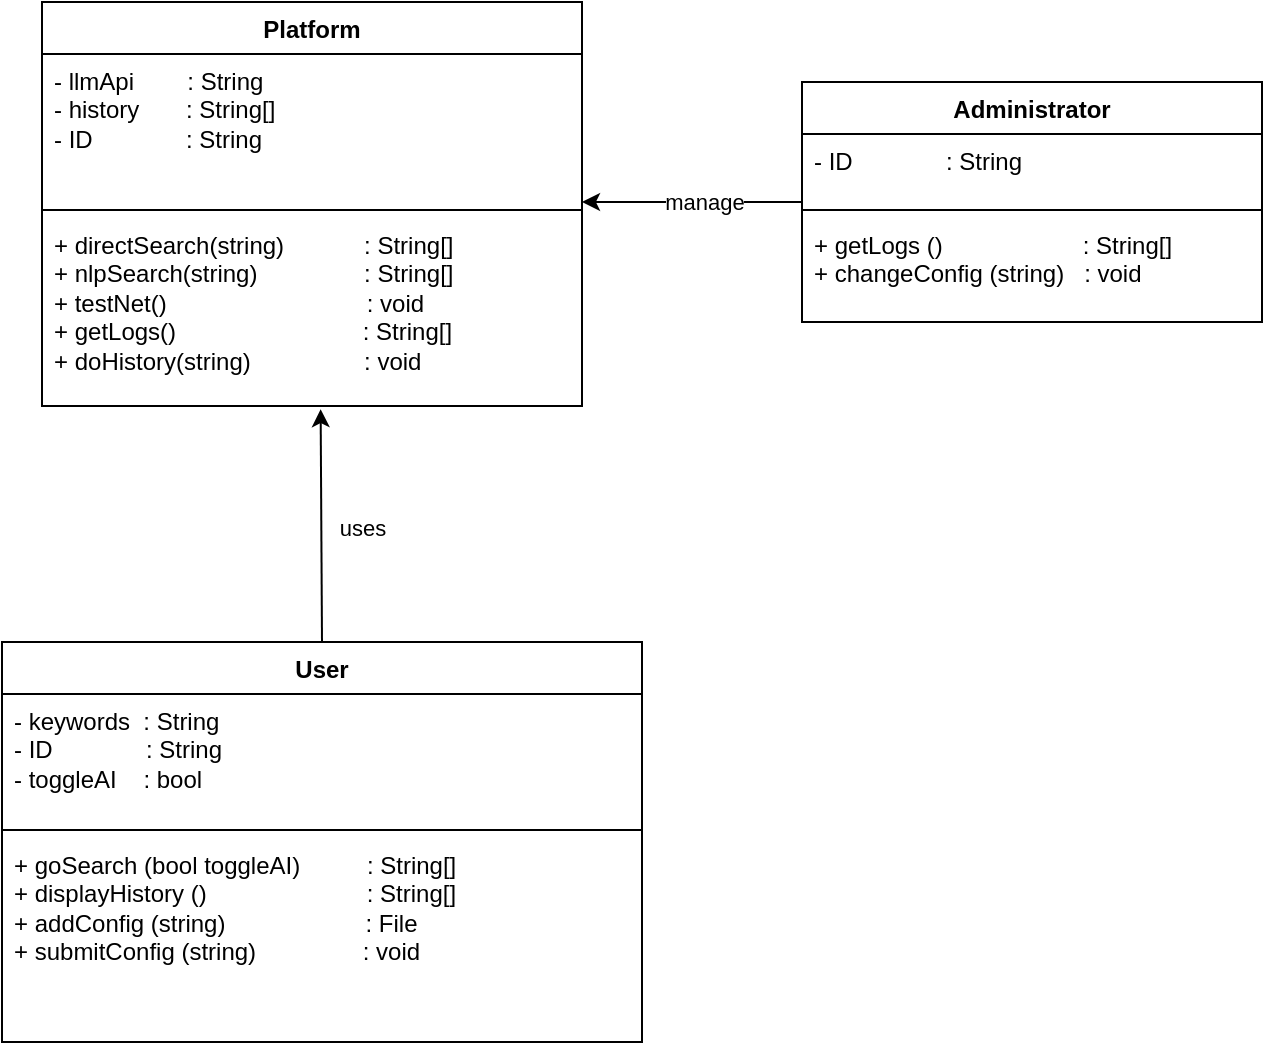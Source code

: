 <mxfile version="26.1.1">
  <diagram name="第 1 页" id="QIedMJg28J1HPFnpuEa-">
    <mxGraphModel dx="1055" dy="1818" grid="1" gridSize="10" guides="1" tooltips="1" connect="1" arrows="1" fold="1" page="1" pageScale="1" pageWidth="827" pageHeight="1169" math="0" shadow="0">
      <root>
        <mxCell id="0" />
        <mxCell id="1" parent="0" />
        <mxCell id="6ERFdGAas9kPiyV4Svvd-29" value="User" style="swimlane;fontStyle=1;align=center;verticalAlign=top;childLayout=stackLayout;horizontal=1;startSize=26;horizontalStack=0;resizeParent=1;resizeParentMax=0;resizeLast=0;collapsible=1;marginBottom=0;whiteSpace=wrap;html=1;" vertex="1" parent="1">
          <mxGeometry x="160" y="280" width="320" height="200" as="geometry">
            <mxRectangle x="260" y="280" width="70" height="30" as="alternateBounds" />
          </mxGeometry>
        </mxCell>
        <mxCell id="6ERFdGAas9kPiyV4Svvd-30" value="- keywords&amp;nbsp; : String&lt;br&gt;&lt;div&gt;- ID&amp;nbsp; &amp;nbsp; &amp;nbsp; &amp;nbsp; &amp;nbsp; &amp;nbsp; &amp;nbsp; : String&lt;/div&gt;&lt;div&gt;&lt;span style=&quot;background-color: transparent; color: light-dark(rgb(0, 0, 0), rgb(255, 255, 255));&quot;&gt;- toggleAI&amp;nbsp; &amp;nbsp; : bool&lt;/span&gt;&lt;/div&gt;&lt;div&gt;&lt;br&gt;&lt;/div&gt;" style="text;strokeColor=none;fillColor=none;align=left;verticalAlign=top;spacingLeft=4;spacingRight=4;overflow=hidden;rotatable=0;points=[[0,0.5],[1,0.5]];portConstraint=eastwest;whiteSpace=wrap;html=1;" vertex="1" parent="6ERFdGAas9kPiyV4Svvd-29">
          <mxGeometry y="26" width="320" height="64" as="geometry" />
        </mxCell>
        <mxCell id="6ERFdGAas9kPiyV4Svvd-31" value="" style="line;strokeWidth=1;fillColor=none;align=left;verticalAlign=middle;spacingTop=-1;spacingLeft=3;spacingRight=3;rotatable=0;labelPosition=right;points=[];portConstraint=eastwest;strokeColor=inherit;" vertex="1" parent="6ERFdGAas9kPiyV4Svvd-29">
          <mxGeometry y="90" width="320" height="8" as="geometry" />
        </mxCell>
        <mxCell id="6ERFdGAas9kPiyV4Svvd-32" value="&lt;div&gt;+ goSearch (bool&amp;nbsp;&lt;span style=&quot;background-color: transparent; color: light-dark(rgb(0, 0, 0), rgb(255, 255, 255));&quot;&gt;toggleAI&lt;/span&gt;&lt;span style=&quot;background-color: transparent; color: light-dark(rgb(0, 0, 0), rgb(255, 255, 255));&quot;&gt;)&amp;nbsp; &amp;nbsp; &amp;nbsp; &amp;nbsp; &amp;nbsp; : String[]&lt;/span&gt;&lt;/div&gt;+ displayHistory ()&amp;nbsp; &amp;nbsp; &amp;nbsp; &amp;nbsp; &amp;nbsp; &amp;nbsp; &amp;nbsp; &amp;nbsp; &amp;nbsp; &amp;nbsp; &amp;nbsp; &amp;nbsp; : String[]&lt;div&gt;+ addConfig (string)&amp;nbsp; &amp;nbsp; &amp;nbsp; &amp;nbsp; &amp;nbsp; &amp;nbsp; &amp;nbsp; &amp;nbsp; &amp;nbsp; &amp;nbsp; &amp;nbsp;: File&lt;br&gt;+ submitConfig (string)&amp;nbsp; &amp;nbsp; &amp;nbsp; &amp;nbsp; &amp;nbsp; &amp;nbsp; &amp;nbsp; &amp;nbsp; : void&lt;/div&gt;&lt;div&gt;&lt;br&gt;&lt;/div&gt;" style="text;strokeColor=none;fillColor=none;align=left;verticalAlign=top;spacingLeft=4;spacingRight=4;overflow=hidden;rotatable=0;points=[[0,0.5],[1,0.5]];portConstraint=eastwest;whiteSpace=wrap;html=1;" vertex="1" parent="6ERFdGAas9kPiyV4Svvd-29">
          <mxGeometry y="98" width="320" height="102" as="geometry" />
        </mxCell>
        <mxCell id="6ERFdGAas9kPiyV4Svvd-33" value="Platform" style="swimlane;fontStyle=1;align=center;verticalAlign=top;childLayout=stackLayout;horizontal=1;startSize=26;horizontalStack=0;resizeParent=1;resizeParentMax=0;resizeLast=0;collapsible=1;marginBottom=0;whiteSpace=wrap;html=1;" vertex="1" parent="1">
          <mxGeometry x="180" y="-40" width="270" height="202" as="geometry">
            <mxRectangle x="260" y="280" width="70" height="30" as="alternateBounds" />
          </mxGeometry>
        </mxCell>
        <mxCell id="6ERFdGAas9kPiyV4Svvd-34" value="&lt;div&gt;- llmApi&amp;nbsp; &amp;nbsp; &amp;nbsp; &amp;nbsp; : String&lt;/div&gt;- history&amp;nbsp; &amp;nbsp; &amp;nbsp; &amp;nbsp;: String[]&amp;nbsp;&lt;br&gt;&lt;div&gt;- ID&amp;nbsp; &amp;nbsp; &amp;nbsp; &amp;nbsp; &amp;nbsp; &amp;nbsp; &amp;nbsp; : String&lt;/div&gt;&lt;div&gt;&lt;br&gt;&lt;/div&gt;" style="text;strokeColor=none;fillColor=none;align=left;verticalAlign=top;spacingLeft=4;spacingRight=4;overflow=hidden;rotatable=0;points=[[0,0.5],[1,0.5]];portConstraint=eastwest;whiteSpace=wrap;html=1;" vertex="1" parent="6ERFdGAas9kPiyV4Svvd-33">
          <mxGeometry y="26" width="270" height="74" as="geometry" />
        </mxCell>
        <mxCell id="6ERFdGAas9kPiyV4Svvd-35" value="" style="line;strokeWidth=1;fillColor=none;align=left;verticalAlign=middle;spacingTop=-1;spacingLeft=3;spacingRight=3;rotatable=0;labelPosition=right;points=[];portConstraint=eastwest;strokeColor=inherit;" vertex="1" parent="6ERFdGAas9kPiyV4Svvd-33">
          <mxGeometry y="100" width="270" height="8" as="geometry" />
        </mxCell>
        <mxCell id="6ERFdGAas9kPiyV4Svvd-36" value="&lt;div&gt;+ directSearch(string)&amp;nbsp; &amp;nbsp; &amp;nbsp; &amp;nbsp; &amp;nbsp; &amp;nbsp; : String[]&lt;br&gt;+ nlpSearch(string)&amp;nbsp; &amp;nbsp; &amp;nbsp; &amp;nbsp; &amp;nbsp; &amp;nbsp; &amp;nbsp; &amp;nbsp; : String[]&lt;/div&gt;&lt;div&gt;+ testNet()&amp;nbsp; &amp;nbsp; &amp;nbsp; &amp;nbsp; &amp;nbsp; &amp;nbsp; &amp;nbsp; &amp;nbsp; &amp;nbsp; &amp;nbsp; &amp;nbsp; &amp;nbsp; &amp;nbsp; &amp;nbsp; &amp;nbsp; : void&lt;br&gt;&lt;/div&gt;&lt;div&gt;+ getLogs()&amp;nbsp; &amp;nbsp; &amp;nbsp; &amp;nbsp; &amp;nbsp; &amp;nbsp; &amp;nbsp; &amp;nbsp; &amp;nbsp; &amp;nbsp; &amp;nbsp; &amp;nbsp; &amp;nbsp; &amp;nbsp; : String[]&lt;br&gt;+ doHistory(string)&amp;nbsp; &amp;nbsp; &amp;nbsp; &amp;nbsp; &amp;nbsp; &amp;nbsp; &amp;nbsp; &amp;nbsp; &amp;nbsp;: void&amp;nbsp; &amp;nbsp; &amp;nbsp;&lt;/div&gt;" style="text;strokeColor=none;fillColor=none;align=left;verticalAlign=top;spacingLeft=4;spacingRight=4;overflow=hidden;rotatable=0;points=[[0,0.5],[1,0.5]];portConstraint=eastwest;whiteSpace=wrap;html=1;" vertex="1" parent="6ERFdGAas9kPiyV4Svvd-33">
          <mxGeometry y="108" width="270" height="94" as="geometry" />
        </mxCell>
        <mxCell id="6ERFdGAas9kPiyV4Svvd-40" value="" style="endArrow=classic;html=1;rounded=0;entryX=0.516;entryY=1.017;entryDx=0;entryDy=0;entryPerimeter=0;exitX=0.5;exitY=0;exitDx=0;exitDy=0;" edge="1" parent="1" source="6ERFdGAas9kPiyV4Svvd-29" target="6ERFdGAas9kPiyV4Svvd-36">
          <mxGeometry width="50" height="50" relative="1" as="geometry">
            <mxPoint x="320" y="270" as="sourcePoint" />
            <mxPoint x="500" y="320" as="targetPoint" />
          </mxGeometry>
        </mxCell>
        <mxCell id="6ERFdGAas9kPiyV4Svvd-41" value="uses" style="edgeLabel;html=1;align=center;verticalAlign=middle;resizable=0;points=[];" vertex="1" connectable="0" parent="6ERFdGAas9kPiyV4Svvd-40">
          <mxGeometry x="-0.009" relative="1" as="geometry">
            <mxPoint x="20" as="offset" />
          </mxGeometry>
        </mxCell>
        <mxCell id="6ERFdGAas9kPiyV4Svvd-42" value="Administrator" style="swimlane;fontStyle=1;align=center;verticalAlign=top;childLayout=stackLayout;horizontal=1;startSize=26;horizontalStack=0;resizeParent=1;resizeParentMax=0;resizeLast=0;collapsible=1;marginBottom=0;whiteSpace=wrap;html=1;" vertex="1" parent="1">
          <mxGeometry x="560" width="230" height="120" as="geometry">
            <mxRectangle x="260" y="280" width="70" height="30" as="alternateBounds" />
          </mxGeometry>
        </mxCell>
        <mxCell id="6ERFdGAas9kPiyV4Svvd-43" value="&lt;div&gt;- ID&amp;nbsp; &amp;nbsp; &amp;nbsp; &amp;nbsp; &amp;nbsp; &amp;nbsp; &amp;nbsp; : String&lt;/div&gt;" style="text;strokeColor=none;fillColor=none;align=left;verticalAlign=top;spacingLeft=4;spacingRight=4;overflow=hidden;rotatable=0;points=[[0,0.5],[1,0.5]];portConstraint=eastwest;whiteSpace=wrap;html=1;" vertex="1" parent="6ERFdGAas9kPiyV4Svvd-42">
          <mxGeometry y="26" width="230" height="34" as="geometry" />
        </mxCell>
        <mxCell id="6ERFdGAas9kPiyV4Svvd-44" value="" style="line;strokeWidth=1;fillColor=none;align=left;verticalAlign=middle;spacingTop=-1;spacingLeft=3;spacingRight=3;rotatable=0;labelPosition=right;points=[];portConstraint=eastwest;strokeColor=inherit;" vertex="1" parent="6ERFdGAas9kPiyV4Svvd-42">
          <mxGeometry y="60" width="230" height="8" as="geometry" />
        </mxCell>
        <mxCell id="6ERFdGAas9kPiyV4Svvd-45" value="&lt;div&gt;&lt;span style=&quot;background-color: transparent; color: light-dark(rgb(0, 0, 0), rgb(255, 255, 255));&quot;&gt;+ getLogs ()&amp;nbsp; &amp;nbsp; &amp;nbsp; &amp;nbsp; &amp;nbsp; &amp;nbsp; &amp;nbsp; &amp;nbsp; &amp;nbsp; &amp;nbsp; &amp;nbsp;: String[]&lt;/span&gt;&lt;/div&gt;&lt;div&gt;+ changeConfig (string)&amp;nbsp; &amp;nbsp;: void&lt;br&gt;&lt;/div&gt;" style="text;strokeColor=none;fillColor=none;align=left;verticalAlign=top;spacingLeft=4;spacingRight=4;overflow=hidden;rotatable=0;points=[[0,0.5],[1,0.5]];portConstraint=eastwest;whiteSpace=wrap;html=1;" vertex="1" parent="6ERFdGAas9kPiyV4Svvd-42">
          <mxGeometry y="68" width="230" height="52" as="geometry" />
        </mxCell>
        <mxCell id="6ERFdGAas9kPiyV4Svvd-46" value="" style="endArrow=classic;html=1;rounded=0;entryX=0.516;entryY=1.017;entryDx=0;entryDy=0;entryPerimeter=0;" edge="1" parent="1">
          <mxGeometry width="50" height="50" relative="1" as="geometry">
            <mxPoint x="560" y="60" as="sourcePoint" />
            <mxPoint x="450" y="60" as="targetPoint" />
          </mxGeometry>
        </mxCell>
        <mxCell id="6ERFdGAas9kPiyV4Svvd-47" value="manage" style="edgeLabel;html=1;align=center;verticalAlign=middle;resizable=0;points=[];" vertex="1" connectable="0" parent="6ERFdGAas9kPiyV4Svvd-46">
          <mxGeometry x="-0.009" relative="1" as="geometry">
            <mxPoint x="5" as="offset" />
          </mxGeometry>
        </mxCell>
      </root>
    </mxGraphModel>
  </diagram>
</mxfile>
